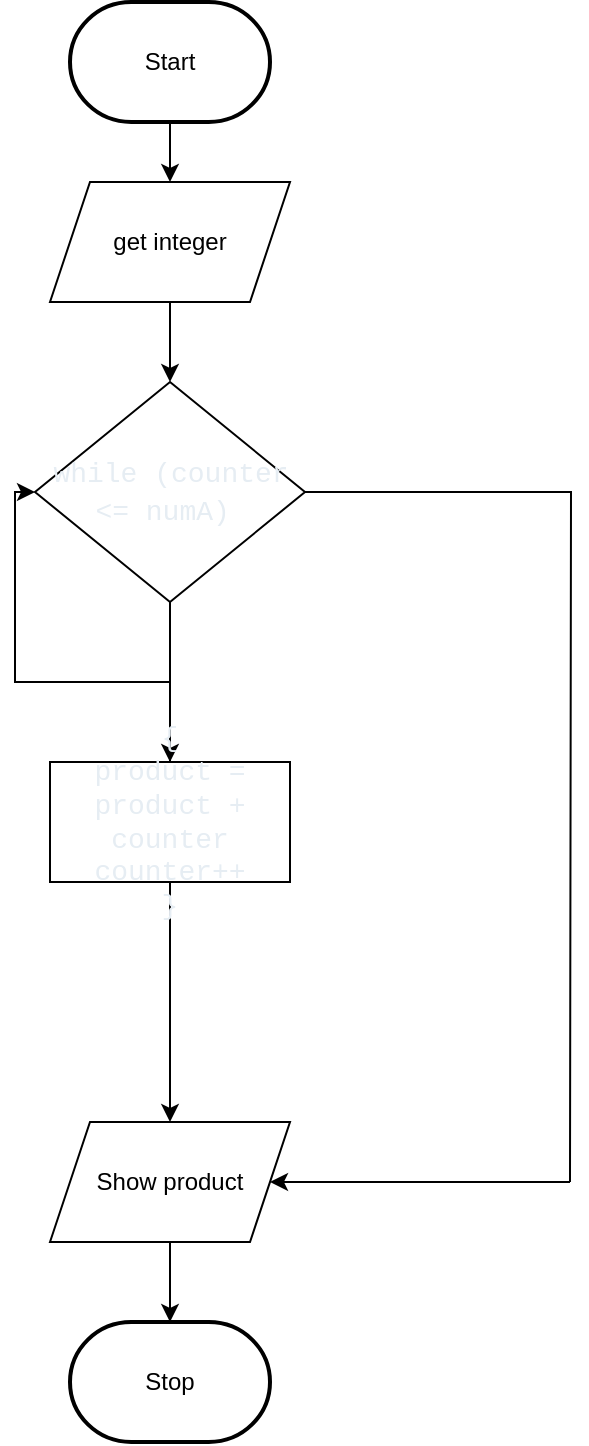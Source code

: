 <mxfile>
    <diagram id="HIP3nbAZw_EuaXWnEj3U" name="Page-1">
        <mxGraphModel dx="665" dy="499" grid="1" gridSize="10" guides="1" tooltips="1" connect="1" arrows="1" fold="1" page="1" pageScale="1" pageWidth="850" pageHeight="1100" math="0" shadow="0">
            <root>
                <mxCell id="0"/>
                <mxCell id="1" parent="0"/>
                <mxCell id="4" style="edgeStyle=orthogonalEdgeStyle;html=1;rounded=0;" parent="1" source="2" target="5" edge="1">
                    <mxGeometry relative="1" as="geometry"/>
                </mxCell>
                <mxCell id="2" value="Start" style="strokeWidth=2;html=1;shape=mxgraph.flowchart.terminator;whiteSpace=wrap;" parent="1" vertex="1">
                    <mxGeometry x="230" y="310" width="100" height="60" as="geometry"/>
                </mxCell>
                <mxCell id="3" value="Stop" style="strokeWidth=2;html=1;shape=mxgraph.flowchart.terminator;whiteSpace=wrap;" parent="1" vertex="1">
                    <mxGeometry x="230" y="970" width="100" height="60" as="geometry"/>
                </mxCell>
                <mxCell id="8" style="edgeStyle=orthogonalEdgeStyle;html=1;entryX=0.5;entryY=0;entryDx=0;entryDy=0;fontColor=#E6EDF3;rounded=0;" edge="1" parent="1" source="5" target="6">
                    <mxGeometry relative="1" as="geometry"/>
                </mxCell>
                <mxCell id="5" value="get integer" style="shape=parallelogram;perimeter=parallelogramPerimeter;whiteSpace=wrap;html=1;fixedSize=1;" vertex="1" parent="1">
                    <mxGeometry x="220" y="400" width="120" height="60" as="geometry"/>
                </mxCell>
                <mxCell id="13" style="edgeStyle=orthogonalEdgeStyle;rounded=0;html=1;entryX=0.5;entryY=0;entryDx=0;entryDy=0;fontColor=#E6EDF3;" edge="1" parent="1" source="6" target="9">
                    <mxGeometry relative="1" as="geometry"/>
                </mxCell>
                <mxCell id="6" value="&lt;div style=&quot;font-family: Consolas, &amp;quot;Courier New&amp;quot;, monospace; font-size: 14px; line-height: 19px;&quot;&gt;&lt;div style=&quot;&quot;&gt; &lt;font color=&quot;#e6edf3&quot;&gt;while (counter &amp;lt;= numA)&amp;nbsp;&lt;/font&gt;&lt;/div&gt;&lt;/div&gt;" style="rhombus;whiteSpace=wrap;html=1;" vertex="1" parent="1">
                    <mxGeometry x="212.5" y="500" width="135" height="110" as="geometry"/>
                </mxCell>
                <mxCell id="22" style="edgeStyle=orthogonalEdgeStyle;rounded=0;html=1;entryX=0;entryY=0.5;entryDx=0;entryDy=0;fontColor=#E6EDF3;elbow=vertical;" edge="1" parent="1" source="9" target="6">
                    <mxGeometry relative="1" as="geometry"/>
                </mxCell>
                <mxCell id="25" style="edgeStyle=orthogonalEdgeStyle;rounded=0;html=1;entryX=0.5;entryY=0;entryDx=0;entryDy=0;fontColor=#E6EDF3;elbow=vertical;" edge="1" parent="1" source="9" target="10">
                    <mxGeometry relative="1" as="geometry"/>
                </mxCell>
                <mxCell id="9" value="&lt;div style=&quot;color: rgb(240, 240, 240); font-family: Consolas, &amp;quot;Courier New&amp;quot;, monospace; font-size: 14px;&quot;&gt;&lt;font color=&quot;#e6edf3&quot;&gt;{&lt;/font&gt;&lt;/div&gt;&lt;div style=&quot;color: rgb(240, 240, 240); font-family: Consolas, &amp;quot;Courier New&amp;quot;, monospace; font-size: 14px;&quot;&gt;&lt;font color=&quot;#e6edf3&quot;&gt;product = product + counter&lt;/font&gt;&lt;/div&gt;&lt;div style=&quot;color: rgb(240, 240, 240); font-family: Consolas, &amp;quot;Courier New&amp;quot;, monospace; font-size: 14px;&quot;&gt;&lt;font color=&quot;#e6edf3&quot;&gt;counter++&lt;/font&gt;&lt;/div&gt;&lt;div style=&quot;color: rgb(240, 240, 240); font-family: Consolas, &amp;quot;Courier New&amp;quot;, monospace; font-size: 14px;&quot;&gt;&lt;font color=&quot;#e6edf3&quot;&gt;}&lt;/font&gt;&lt;/div&gt;" style="rounded=0;whiteSpace=wrap;html=1;labelBackgroundColor=none;fontColor=#E6EDF3;" vertex="1" parent="1">
                    <mxGeometry x="220" y="690" width="120" height="60" as="geometry"/>
                </mxCell>
                <mxCell id="12" style="edgeStyle=orthogonalEdgeStyle;rounded=0;html=1;entryX=0.5;entryY=0;entryDx=0;entryDy=0;entryPerimeter=0;fontColor=#E6EDF3;" edge="1" parent="1" source="10" target="3">
                    <mxGeometry relative="1" as="geometry"/>
                </mxCell>
                <mxCell id="10" value="Show product" style="shape=parallelogram;perimeter=parallelogramPerimeter;whiteSpace=wrap;html=1;fixedSize=1;" vertex="1" parent="1">
                    <mxGeometry x="220" y="870" width="120" height="60" as="geometry"/>
                </mxCell>
                <mxCell id="28" value="" style="endArrow=none;html=1;rounded=0;fontColor=#E6EDF3;elbow=vertical;edgeStyle=orthogonalEdgeStyle;exitX=1;exitY=0.5;exitDx=0;exitDy=0;" edge="1" parent="1" source="6">
                    <mxGeometry width="50" height="50" relative="1" as="geometry">
                        <mxPoint x="670" y="580" as="sourcePoint"/>
                        <mxPoint x="480" y="900" as="targetPoint"/>
                    </mxGeometry>
                </mxCell>
                <mxCell id="29" value="" style="endArrow=classic;html=1;rounded=0;fontColor=#E6EDF3;elbow=vertical;" edge="1" parent="1" target="10">
                    <mxGeometry width="50" height="50" relative="1" as="geometry">
                        <mxPoint x="480" y="900" as="sourcePoint"/>
                        <mxPoint x="530" y="850" as="targetPoint"/>
                    </mxGeometry>
                </mxCell>
            </root>
        </mxGraphModel>
    </diagram>
</mxfile>